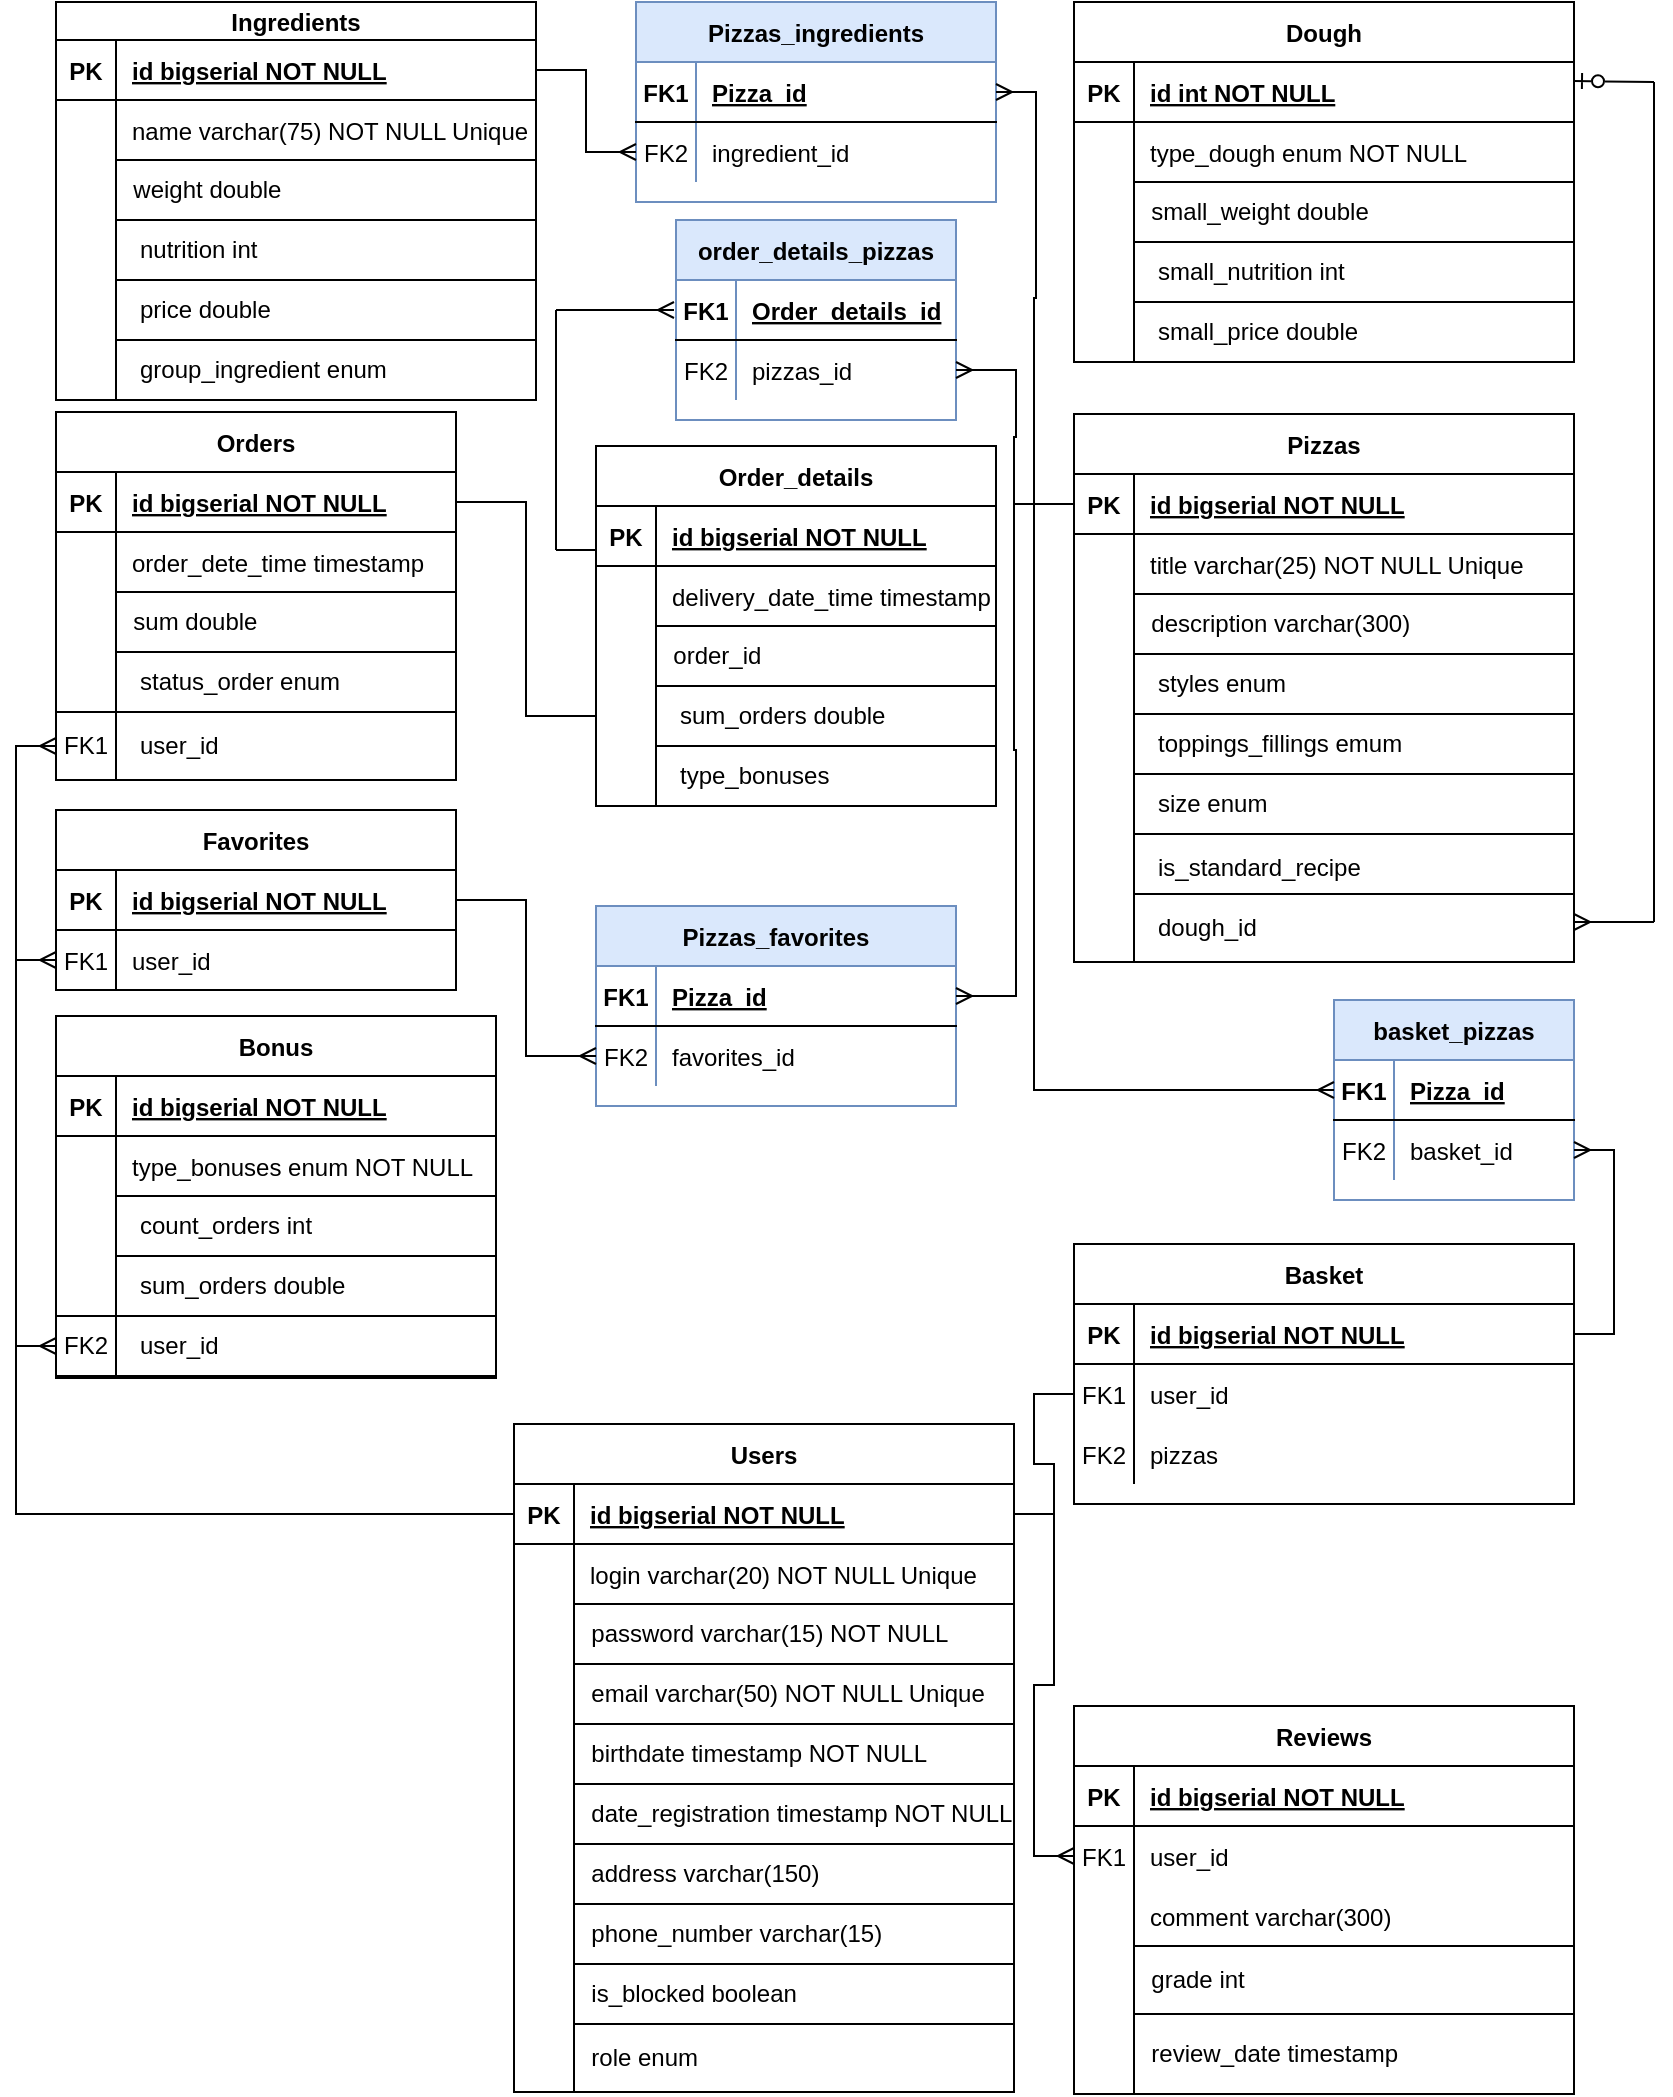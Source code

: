 <mxfile version="24.0.2" type="device">
  <diagram id="R2lEEEUBdFMjLlhIrx00" name="Page-1">
    <mxGraphModel dx="1436" dy="715" grid="0" gridSize="10" guides="1" tooltips="1" connect="1" arrows="1" fold="1" page="1" pageScale="1" pageWidth="850" pageHeight="1100" math="0" shadow="0" extFonts="Permanent Marker^https://fonts.googleapis.com/css?family=Permanent+Marker">
      <root>
        <mxCell id="0" />
        <mxCell id="1" parent="0" />
        <mxCell id="C-vyLk0tnHw3VtMMgP7b-2" value="Basket" style="shape=table;startSize=30;container=1;collapsible=1;childLayout=tableLayout;fixedRows=1;rowLines=0;fontStyle=1;align=center;resizeLast=1;" parent="1" vertex="1">
          <mxGeometry x="549" y="632" width="250" height="130" as="geometry" />
        </mxCell>
        <mxCell id="C-vyLk0tnHw3VtMMgP7b-3" value="" style="shape=partialRectangle;collapsible=0;dropTarget=0;pointerEvents=0;fillColor=none;points=[[0,0.5],[1,0.5]];portConstraint=eastwest;top=0;left=0;right=0;bottom=1;" parent="C-vyLk0tnHw3VtMMgP7b-2" vertex="1">
          <mxGeometry y="30" width="250" height="30" as="geometry" />
        </mxCell>
        <mxCell id="C-vyLk0tnHw3VtMMgP7b-4" value="PK" style="shape=partialRectangle;overflow=hidden;connectable=0;fillColor=none;top=0;left=0;bottom=0;right=0;fontStyle=1;" parent="C-vyLk0tnHw3VtMMgP7b-3" vertex="1">
          <mxGeometry width="30" height="30" as="geometry">
            <mxRectangle width="30" height="30" as="alternateBounds" />
          </mxGeometry>
        </mxCell>
        <mxCell id="C-vyLk0tnHw3VtMMgP7b-5" value="id bigserial NOT NULL " style="shape=partialRectangle;overflow=hidden;connectable=0;fillColor=none;top=0;left=0;bottom=0;right=0;align=left;spacingLeft=6;fontStyle=5;" parent="C-vyLk0tnHw3VtMMgP7b-3" vertex="1">
          <mxGeometry x="30" width="220" height="30" as="geometry">
            <mxRectangle width="220" height="30" as="alternateBounds" />
          </mxGeometry>
        </mxCell>
        <mxCell id="C-vyLk0tnHw3VtMMgP7b-6" value="" style="shape=partialRectangle;collapsible=0;dropTarget=0;pointerEvents=0;fillColor=none;points=[[0,0.5],[1,0.5]];portConstraint=eastwest;top=0;left=0;right=0;bottom=0;" parent="C-vyLk0tnHw3VtMMgP7b-2" vertex="1">
          <mxGeometry y="60" width="250" height="30" as="geometry" />
        </mxCell>
        <mxCell id="C-vyLk0tnHw3VtMMgP7b-7" value="FK1" style="shape=partialRectangle;overflow=hidden;connectable=0;fillColor=none;top=0;left=0;bottom=0;right=0;" parent="C-vyLk0tnHw3VtMMgP7b-6" vertex="1">
          <mxGeometry width="30" height="30" as="geometry">
            <mxRectangle width="30" height="30" as="alternateBounds" />
          </mxGeometry>
        </mxCell>
        <mxCell id="C-vyLk0tnHw3VtMMgP7b-8" value="user_id " style="shape=partialRectangle;overflow=hidden;connectable=0;fillColor=none;top=0;left=0;bottom=0;right=0;align=left;spacingLeft=6;" parent="C-vyLk0tnHw3VtMMgP7b-6" vertex="1">
          <mxGeometry x="30" width="220" height="30" as="geometry">
            <mxRectangle width="220" height="30" as="alternateBounds" />
          </mxGeometry>
        </mxCell>
        <mxCell id="C-vyLk0tnHw3VtMMgP7b-9" value="" style="shape=partialRectangle;collapsible=0;dropTarget=0;pointerEvents=0;fillColor=none;points=[[0,0.5],[1,0.5]];portConstraint=eastwest;top=0;left=0;right=0;bottom=0;" parent="C-vyLk0tnHw3VtMMgP7b-2" vertex="1">
          <mxGeometry y="90" width="250" height="30" as="geometry" />
        </mxCell>
        <mxCell id="C-vyLk0tnHw3VtMMgP7b-10" value="FK2" style="shape=partialRectangle;overflow=hidden;connectable=0;fillColor=none;top=0;left=0;bottom=0;right=0;" parent="C-vyLk0tnHw3VtMMgP7b-9" vertex="1">
          <mxGeometry width="30" height="30" as="geometry">
            <mxRectangle width="30" height="30" as="alternateBounds" />
          </mxGeometry>
        </mxCell>
        <mxCell id="C-vyLk0tnHw3VtMMgP7b-11" value="pizzas " style="shape=partialRectangle;overflow=hidden;connectable=0;fillColor=none;top=0;left=0;bottom=0;right=0;align=left;spacingLeft=6;" parent="C-vyLk0tnHw3VtMMgP7b-9" vertex="1">
          <mxGeometry x="30" width="220" height="30" as="geometry">
            <mxRectangle width="220" height="30" as="alternateBounds" />
          </mxGeometry>
        </mxCell>
        <mxCell id="C-vyLk0tnHw3VtMMgP7b-13" value="Reviews" style="shape=table;startSize=30;container=1;collapsible=1;childLayout=tableLayout;fixedRows=1;rowLines=0;fontStyle=1;align=center;resizeLast=1;" parent="1" vertex="1">
          <mxGeometry x="549" y="863" width="250" height="194" as="geometry" />
        </mxCell>
        <mxCell id="C-vyLk0tnHw3VtMMgP7b-14" value="" style="shape=partialRectangle;collapsible=0;dropTarget=0;pointerEvents=0;fillColor=none;points=[[0,0.5],[1,0.5]];portConstraint=eastwest;top=0;left=0;right=0;bottom=1;" parent="C-vyLk0tnHw3VtMMgP7b-13" vertex="1">
          <mxGeometry y="30" width="250" height="30" as="geometry" />
        </mxCell>
        <mxCell id="C-vyLk0tnHw3VtMMgP7b-15" value="PK" style="shape=partialRectangle;overflow=hidden;connectable=0;fillColor=none;top=0;left=0;bottom=0;right=0;fontStyle=1;" parent="C-vyLk0tnHw3VtMMgP7b-14" vertex="1">
          <mxGeometry width="30" height="30" as="geometry">
            <mxRectangle width="30" height="30" as="alternateBounds" />
          </mxGeometry>
        </mxCell>
        <mxCell id="C-vyLk0tnHw3VtMMgP7b-16" value="id bigserial NOT NULL " style="shape=partialRectangle;overflow=hidden;connectable=0;fillColor=none;top=0;left=0;bottom=0;right=0;align=left;spacingLeft=6;fontStyle=5;" parent="C-vyLk0tnHw3VtMMgP7b-14" vertex="1">
          <mxGeometry x="30" width="220" height="30" as="geometry">
            <mxRectangle width="220" height="30" as="alternateBounds" />
          </mxGeometry>
        </mxCell>
        <mxCell id="C-vyLk0tnHw3VtMMgP7b-17" value="" style="shape=partialRectangle;collapsible=0;dropTarget=0;pointerEvents=0;fillColor=none;points=[[0,0.5],[1,0.5]];portConstraint=eastwest;top=0;left=0;right=0;bottom=0;" parent="C-vyLk0tnHw3VtMMgP7b-13" vertex="1">
          <mxGeometry y="60" width="250" height="30" as="geometry" />
        </mxCell>
        <mxCell id="C-vyLk0tnHw3VtMMgP7b-18" value="FK1" style="shape=partialRectangle;overflow=hidden;connectable=0;fillColor=none;top=0;left=0;bottom=0;right=0;" parent="C-vyLk0tnHw3VtMMgP7b-17" vertex="1">
          <mxGeometry width="30" height="30" as="geometry">
            <mxRectangle width="30" height="30" as="alternateBounds" />
          </mxGeometry>
        </mxCell>
        <mxCell id="C-vyLk0tnHw3VtMMgP7b-19" value="user_id " style="shape=partialRectangle;overflow=hidden;connectable=0;fillColor=none;top=0;left=0;bottom=0;right=0;align=left;spacingLeft=6;" parent="C-vyLk0tnHw3VtMMgP7b-17" vertex="1">
          <mxGeometry x="30" width="220" height="30" as="geometry">
            <mxRectangle width="220" height="30" as="alternateBounds" />
          </mxGeometry>
        </mxCell>
        <mxCell id="C-vyLk0tnHw3VtMMgP7b-20" value="" style="shape=partialRectangle;collapsible=0;dropTarget=0;pointerEvents=0;fillColor=none;points=[[0,0.5],[1,0.5]];portConstraint=eastwest;top=0;left=0;right=0;bottom=0;" parent="C-vyLk0tnHw3VtMMgP7b-13" vertex="1">
          <mxGeometry y="90" width="250" height="30" as="geometry" />
        </mxCell>
        <mxCell id="C-vyLk0tnHw3VtMMgP7b-21" value="" style="shape=partialRectangle;overflow=hidden;connectable=0;fillColor=none;top=0;left=0;bottom=0;right=0;" parent="C-vyLk0tnHw3VtMMgP7b-20" vertex="1">
          <mxGeometry width="30" height="30" as="geometry">
            <mxRectangle width="30" height="30" as="alternateBounds" />
          </mxGeometry>
        </mxCell>
        <mxCell id="C-vyLk0tnHw3VtMMgP7b-22" value="comment varchar(300)" style="shape=partialRectangle;overflow=hidden;connectable=0;fillColor=none;top=0;left=0;bottom=0;right=0;align=left;spacingLeft=6;" parent="C-vyLk0tnHw3VtMMgP7b-20" vertex="1">
          <mxGeometry x="30" width="220" height="30" as="geometry">
            <mxRectangle width="220" height="30" as="alternateBounds" />
          </mxGeometry>
        </mxCell>
        <mxCell id="C-vyLk0tnHw3VtMMgP7b-23" value="Users" style="shape=table;startSize=30;container=1;collapsible=1;childLayout=tableLayout;fixedRows=1;rowLines=0;fontStyle=1;align=center;resizeLast=1;" parent="1" vertex="1">
          <mxGeometry x="269" y="722" width="250" height="334" as="geometry" />
        </mxCell>
        <mxCell id="C-vyLk0tnHw3VtMMgP7b-24" value="" style="shape=partialRectangle;collapsible=0;dropTarget=0;pointerEvents=0;fillColor=none;points=[[0,0.5],[1,0.5]];portConstraint=eastwest;top=0;left=0;right=0;bottom=1;movable=1;resizable=1;rotatable=1;deletable=1;editable=1;locked=0;connectable=1;" parent="C-vyLk0tnHw3VtMMgP7b-23" vertex="1">
          <mxGeometry y="30" width="250" height="30" as="geometry" />
        </mxCell>
        <mxCell id="C-vyLk0tnHw3VtMMgP7b-25" value="PK" style="shape=partialRectangle;overflow=hidden;connectable=1;fillColor=none;top=0;left=0;bottom=0;right=0;fontStyle=1;movable=1;resizable=1;rotatable=1;deletable=1;editable=1;locked=0;" parent="C-vyLk0tnHw3VtMMgP7b-24" vertex="1">
          <mxGeometry width="30" height="30" as="geometry">
            <mxRectangle width="30" height="30" as="alternateBounds" />
          </mxGeometry>
        </mxCell>
        <mxCell id="C-vyLk0tnHw3VtMMgP7b-26" value="id bigserial NOT NULL " style="shape=partialRectangle;overflow=hidden;connectable=1;fillColor=none;top=0;left=0;bottom=0;right=0;align=left;spacingLeft=6;fontStyle=5;movable=1;resizable=1;rotatable=1;deletable=1;editable=1;locked=0;" parent="C-vyLk0tnHw3VtMMgP7b-24" vertex="1">
          <mxGeometry x="30" width="220" height="30" as="geometry">
            <mxRectangle width="220" height="30" as="alternateBounds" />
          </mxGeometry>
        </mxCell>
        <mxCell id="C-vyLk0tnHw3VtMMgP7b-27" value="" style="shape=partialRectangle;collapsible=0;dropTarget=0;pointerEvents=0;fillColor=none;points=[[0,0.5],[1,0.5]];portConstraint=eastwest;top=0;left=0;right=0;bottom=0;movable=1;resizable=1;rotatable=1;deletable=1;editable=1;locked=0;connectable=1;" parent="C-vyLk0tnHw3VtMMgP7b-23" vertex="1">
          <mxGeometry y="60" width="250" height="30" as="geometry" />
        </mxCell>
        <mxCell id="C-vyLk0tnHw3VtMMgP7b-28" value="" style="shape=partialRectangle;overflow=hidden;connectable=1;fillColor=none;top=0;left=0;bottom=0;right=0;movable=1;resizable=1;rotatable=1;deletable=1;editable=1;locked=0;" parent="C-vyLk0tnHw3VtMMgP7b-27" vertex="1">
          <mxGeometry width="30" height="30" as="geometry">
            <mxRectangle width="30" height="30" as="alternateBounds" />
          </mxGeometry>
        </mxCell>
        <mxCell id="C-vyLk0tnHw3VtMMgP7b-29" value="login varchar(20) NOT NULL Unique" style="shape=partialRectangle;overflow=hidden;connectable=1;fillColor=none;top=0;left=0;bottom=0;right=0;align=left;spacingLeft=6;movable=1;resizable=1;rotatable=1;deletable=1;editable=1;locked=0;" parent="C-vyLk0tnHw3VtMMgP7b-27" vertex="1">
          <mxGeometry x="30" width="220" height="30" as="geometry">
            <mxRectangle width="220" height="30" as="alternateBounds" />
          </mxGeometry>
        </mxCell>
        <mxCell id="BYNxNw7m4kDHnqIlu0rd-7" value="&amp;nbsp; password varchar(15) NOT NULL" style="rounded=0;whiteSpace=wrap;html=1;align=left;" vertex="1" parent="1">
          <mxGeometry x="299" y="812" width="220" height="30" as="geometry" />
        </mxCell>
        <mxCell id="BYNxNw7m4kDHnqIlu0rd-8" value="&amp;nbsp; email varchar(50) NOT NULL Unique" style="rounded=0;whiteSpace=wrap;html=1;align=left;" vertex="1" parent="1">
          <mxGeometry x="299" y="842" width="220" height="30" as="geometry" />
        </mxCell>
        <mxCell id="BYNxNw7m4kDHnqIlu0rd-9" value="&amp;nbsp; birthdate timestamp NOT NULL" style="rounded=0;whiteSpace=wrap;html=1;align=left;" vertex="1" parent="1">
          <mxGeometry x="299" y="872" width="220" height="30" as="geometry" />
        </mxCell>
        <mxCell id="BYNxNw7m4kDHnqIlu0rd-10" value="&amp;nbsp; date_registration timestamp NOT NULL" style="rounded=0;whiteSpace=wrap;html=1;align=left;" vertex="1" parent="1">
          <mxGeometry x="299" y="902" width="220" height="30" as="geometry" />
        </mxCell>
        <mxCell id="BYNxNw7m4kDHnqIlu0rd-11" value="&amp;nbsp; address varchar(150)" style="rounded=0;whiteSpace=wrap;html=1;align=left;" vertex="1" parent="1">
          <mxGeometry x="299" y="932" width="220" height="30" as="geometry" />
        </mxCell>
        <mxCell id="BYNxNw7m4kDHnqIlu0rd-12" value="&amp;nbsp; phone_number varchar(15)" style="rounded=0;whiteSpace=wrap;html=1;align=left;" vertex="1" parent="1">
          <mxGeometry x="299" y="962" width="220" height="30" as="geometry" />
        </mxCell>
        <mxCell id="BYNxNw7m4kDHnqIlu0rd-13" value="&amp;nbsp; is_blocked boolean" style="rounded=0;whiteSpace=wrap;html=1;align=left;" vertex="1" parent="1">
          <mxGeometry x="299" y="992" width="220" height="30" as="geometry" />
        </mxCell>
        <mxCell id="BYNxNw7m4kDHnqIlu0rd-14" value="&amp;nbsp; role enum" style="rounded=0;whiteSpace=wrap;html=1;align=left;" vertex="1" parent="1">
          <mxGeometry x="299" y="1022" width="220" height="34" as="geometry" />
        </mxCell>
        <mxCell id="BYNxNw7m4kDHnqIlu0rd-21" value="Favorites" style="shape=table;startSize=30;container=1;collapsible=1;childLayout=tableLayout;fixedRows=1;rowLines=0;fontStyle=1;align=center;resizeLast=1;" vertex="1" parent="1">
          <mxGeometry x="40" y="415" width="200" height="90" as="geometry" />
        </mxCell>
        <mxCell id="BYNxNw7m4kDHnqIlu0rd-22" value="" style="shape=partialRectangle;collapsible=0;dropTarget=0;pointerEvents=0;fillColor=none;points=[[0,0.5],[1,0.5]];portConstraint=eastwest;top=0;left=0;right=0;bottom=1;" vertex="1" parent="BYNxNw7m4kDHnqIlu0rd-21">
          <mxGeometry y="30" width="200" height="30" as="geometry" />
        </mxCell>
        <mxCell id="BYNxNw7m4kDHnqIlu0rd-23" value="PK" style="shape=partialRectangle;overflow=hidden;connectable=0;fillColor=none;top=0;left=0;bottom=0;right=0;fontStyle=1;" vertex="1" parent="BYNxNw7m4kDHnqIlu0rd-22">
          <mxGeometry width="30" height="30" as="geometry">
            <mxRectangle width="30" height="30" as="alternateBounds" />
          </mxGeometry>
        </mxCell>
        <mxCell id="BYNxNw7m4kDHnqIlu0rd-24" value="id bigserial NOT NULL " style="shape=partialRectangle;overflow=hidden;connectable=0;fillColor=none;top=0;left=0;bottom=0;right=0;align=left;spacingLeft=6;fontStyle=5;" vertex="1" parent="BYNxNw7m4kDHnqIlu0rd-22">
          <mxGeometry x="30" width="170" height="30" as="geometry">
            <mxRectangle width="170" height="30" as="alternateBounds" />
          </mxGeometry>
        </mxCell>
        <mxCell id="BYNxNw7m4kDHnqIlu0rd-25" value="" style="shape=partialRectangle;collapsible=0;dropTarget=0;pointerEvents=0;fillColor=none;points=[[0,0.5],[1,0.5]];portConstraint=eastwest;top=0;left=0;right=0;bottom=0;" vertex="1" parent="BYNxNw7m4kDHnqIlu0rd-21">
          <mxGeometry y="60" width="200" height="30" as="geometry" />
        </mxCell>
        <mxCell id="BYNxNw7m4kDHnqIlu0rd-26" value="FK1" style="shape=partialRectangle;overflow=hidden;connectable=0;fillColor=none;top=0;left=0;bottom=0;right=0;" vertex="1" parent="BYNxNw7m4kDHnqIlu0rd-25">
          <mxGeometry width="30" height="30" as="geometry">
            <mxRectangle width="30" height="30" as="alternateBounds" />
          </mxGeometry>
        </mxCell>
        <mxCell id="BYNxNw7m4kDHnqIlu0rd-27" value="user_id " style="shape=partialRectangle;overflow=hidden;connectable=0;fillColor=none;top=0;left=0;bottom=0;right=0;align=left;spacingLeft=6;" vertex="1" parent="BYNxNw7m4kDHnqIlu0rd-25">
          <mxGeometry x="30" width="170" height="30" as="geometry">
            <mxRectangle width="170" height="30" as="alternateBounds" />
          </mxGeometry>
        </mxCell>
        <mxCell id="BYNxNw7m4kDHnqIlu0rd-31" style="edgeStyle=orthogonalEdgeStyle;rounded=0;orthogonalLoop=1;jettySize=auto;html=1;exitX=0;exitY=0.5;exitDx=0;exitDy=0;entryX=0;entryY=0.5;entryDx=0;entryDy=0;endArrow=none;endFill=0;startArrow=ERmany;startFill=0;" edge="1" parent="1" source="BYNxNw7m4kDHnqIlu0rd-25" target="C-vyLk0tnHw3VtMMgP7b-25">
          <mxGeometry relative="1" as="geometry" />
        </mxCell>
        <mxCell id="BYNxNw7m4kDHnqIlu0rd-32" value="Pizzas" style="shape=table;startSize=30;container=1;collapsible=1;childLayout=tableLayout;fixedRows=1;rowLines=0;fontStyle=1;align=center;resizeLast=1;" vertex="1" parent="1">
          <mxGeometry x="549" y="217" width="250" height="274" as="geometry" />
        </mxCell>
        <mxCell id="BYNxNw7m4kDHnqIlu0rd-33" value="" style="shape=partialRectangle;collapsible=0;dropTarget=0;pointerEvents=0;fillColor=none;points=[[0,0.5],[1,0.5]];portConstraint=eastwest;top=0;left=0;right=0;bottom=1;movable=1;resizable=1;rotatable=1;deletable=1;editable=1;locked=0;connectable=1;" vertex="1" parent="BYNxNw7m4kDHnqIlu0rd-32">
          <mxGeometry y="30" width="250" height="30" as="geometry" />
        </mxCell>
        <mxCell id="BYNxNw7m4kDHnqIlu0rd-34" value="PK" style="shape=partialRectangle;overflow=hidden;connectable=1;fillColor=none;top=0;left=0;bottom=0;right=0;fontStyle=1;movable=1;resizable=1;rotatable=1;deletable=1;editable=1;locked=0;" vertex="1" parent="BYNxNw7m4kDHnqIlu0rd-33">
          <mxGeometry width="30" height="30" as="geometry">
            <mxRectangle width="30" height="30" as="alternateBounds" />
          </mxGeometry>
        </mxCell>
        <mxCell id="BYNxNw7m4kDHnqIlu0rd-35" value="id bigserial NOT NULL " style="shape=partialRectangle;overflow=hidden;connectable=1;fillColor=none;top=0;left=0;bottom=0;right=0;align=left;spacingLeft=6;fontStyle=5;movable=1;resizable=1;rotatable=1;deletable=1;editable=1;locked=0;" vertex="1" parent="BYNxNw7m4kDHnqIlu0rd-33">
          <mxGeometry x="30" width="220" height="30" as="geometry">
            <mxRectangle width="220" height="30" as="alternateBounds" />
          </mxGeometry>
        </mxCell>
        <mxCell id="BYNxNw7m4kDHnqIlu0rd-36" value="" style="shape=partialRectangle;collapsible=0;dropTarget=0;pointerEvents=0;fillColor=none;points=[[0,0.5],[1,0.5]];portConstraint=eastwest;top=0;left=0;right=0;bottom=0;movable=1;resizable=1;rotatable=1;deletable=1;editable=1;locked=0;connectable=1;" vertex="1" parent="BYNxNw7m4kDHnqIlu0rd-32">
          <mxGeometry y="60" width="250" height="30" as="geometry" />
        </mxCell>
        <mxCell id="BYNxNw7m4kDHnqIlu0rd-37" value="" style="shape=partialRectangle;overflow=hidden;connectable=1;fillColor=none;top=0;left=0;bottom=0;right=0;movable=1;resizable=1;rotatable=1;deletable=1;editable=1;locked=0;" vertex="1" parent="BYNxNw7m4kDHnqIlu0rd-36">
          <mxGeometry width="30" height="30" as="geometry">
            <mxRectangle width="30" height="30" as="alternateBounds" />
          </mxGeometry>
        </mxCell>
        <mxCell id="BYNxNw7m4kDHnqIlu0rd-38" value="title varchar(25) NOT NULL Unique" style="shape=partialRectangle;overflow=hidden;connectable=1;fillColor=none;top=0;left=0;bottom=0;right=0;align=left;spacingLeft=6;movable=1;resizable=1;rotatable=1;deletable=1;editable=1;locked=0;" vertex="1" parent="BYNxNw7m4kDHnqIlu0rd-36">
          <mxGeometry x="30" width="220" height="30" as="geometry">
            <mxRectangle width="220" height="30" as="alternateBounds" />
          </mxGeometry>
        </mxCell>
        <mxCell id="BYNxNw7m4kDHnqIlu0rd-39" value="&amp;nbsp; description varchar(300)&amp;nbsp;" style="rounded=0;whiteSpace=wrap;html=1;align=left;" vertex="1" parent="1">
          <mxGeometry x="579" y="307" width="220" height="30" as="geometry" />
        </mxCell>
        <mxCell id="BYNxNw7m4kDHnqIlu0rd-40" value="&amp;nbsp; &amp;nbsp;styles enum" style="rounded=0;whiteSpace=wrap;html=1;align=left;" vertex="1" parent="1">
          <mxGeometry x="579" y="337" width="220" height="30" as="geometry" />
        </mxCell>
        <mxCell id="BYNxNw7m4kDHnqIlu0rd-41" value="&amp;nbsp; &amp;nbsp;toppings_fillings emum" style="rounded=0;whiteSpace=wrap;html=1;align=left;" vertex="1" parent="1">
          <mxGeometry x="579" y="367" width="220" height="30" as="geometry" />
        </mxCell>
        <mxCell id="BYNxNw7m4kDHnqIlu0rd-42" value="&amp;nbsp; &amp;nbsp;size enum" style="rounded=0;whiteSpace=wrap;html=1;align=left;" vertex="1" parent="1">
          <mxGeometry x="579" y="397" width="220" height="30" as="geometry" />
        </mxCell>
        <mxCell id="BYNxNw7m4kDHnqIlu0rd-43" value="&amp;nbsp; &amp;nbsp;is_standard_recipe" style="rounded=0;whiteSpace=wrap;html=1;align=left;" vertex="1" parent="1">
          <mxGeometry x="579" y="427" width="220" height="34" as="geometry" />
        </mxCell>
        <mxCell id="BYNxNw7m4kDHnqIlu0rd-44" value="&amp;nbsp; &amp;nbsp;dough_id" style="rounded=0;whiteSpace=wrap;html=1;align=left;" vertex="1" parent="1">
          <mxGeometry x="579" y="457" width="220" height="34" as="geometry" />
        </mxCell>
        <mxCell id="BYNxNw7m4kDHnqIlu0rd-47" value="Ingredients" style="shape=table;startSize=19;container=1;collapsible=1;childLayout=tableLayout;fixedRows=1;rowLines=0;fontStyle=1;align=center;resizeLast=1;labelBackgroundColor=default;" vertex="1" parent="1">
          <mxGeometry x="40" y="11" width="240" height="199" as="geometry" />
        </mxCell>
        <mxCell id="BYNxNw7m4kDHnqIlu0rd-48" value="" style="shape=partialRectangle;collapsible=0;dropTarget=0;pointerEvents=0;fillColor=none;points=[[0,0.5],[1,0.5]];portConstraint=eastwest;top=0;left=0;right=0;bottom=1;movable=1;resizable=1;rotatable=1;deletable=1;editable=1;locked=0;connectable=1;" vertex="1" parent="BYNxNw7m4kDHnqIlu0rd-47">
          <mxGeometry y="19" width="240" height="30" as="geometry" />
        </mxCell>
        <mxCell id="BYNxNw7m4kDHnqIlu0rd-49" value="PK" style="shape=partialRectangle;overflow=hidden;connectable=1;fillColor=none;top=0;left=0;bottom=0;right=0;fontStyle=1;movable=1;resizable=1;rotatable=1;deletable=1;editable=1;locked=0;" vertex="1" parent="BYNxNw7m4kDHnqIlu0rd-48">
          <mxGeometry width="30" height="30" as="geometry">
            <mxRectangle width="30" height="30" as="alternateBounds" />
          </mxGeometry>
        </mxCell>
        <mxCell id="BYNxNw7m4kDHnqIlu0rd-50" value="id bigserial NOT NULL " style="shape=partialRectangle;overflow=hidden;connectable=1;fillColor=none;top=0;left=0;bottom=0;right=0;align=left;spacingLeft=6;fontStyle=5;movable=1;resizable=1;rotatable=1;deletable=1;editable=1;locked=0;" vertex="1" parent="BYNxNw7m4kDHnqIlu0rd-48">
          <mxGeometry x="30" width="210" height="30" as="geometry">
            <mxRectangle width="210" height="30" as="alternateBounds" />
          </mxGeometry>
        </mxCell>
        <mxCell id="BYNxNw7m4kDHnqIlu0rd-51" value="" style="shape=partialRectangle;collapsible=0;dropTarget=0;pointerEvents=0;fillColor=none;points=[[0,0.5],[1,0.5]];portConstraint=eastwest;top=0;left=0;right=0;bottom=0;movable=1;resizable=1;rotatable=1;deletable=1;editable=1;locked=0;connectable=1;" vertex="1" parent="BYNxNw7m4kDHnqIlu0rd-47">
          <mxGeometry y="49" width="240" height="30" as="geometry" />
        </mxCell>
        <mxCell id="BYNxNw7m4kDHnqIlu0rd-52" value="" style="shape=partialRectangle;overflow=hidden;connectable=1;fillColor=none;top=0;left=0;bottom=0;right=0;movable=1;resizable=1;rotatable=1;deletable=1;editable=1;locked=0;" vertex="1" parent="BYNxNw7m4kDHnqIlu0rd-51">
          <mxGeometry width="30" height="30" as="geometry">
            <mxRectangle width="30" height="30" as="alternateBounds" />
          </mxGeometry>
        </mxCell>
        <mxCell id="BYNxNw7m4kDHnqIlu0rd-53" value="name varchar(75) NOT NULL Unique" style="shape=partialRectangle;overflow=hidden;connectable=1;fillColor=none;top=0;left=0;bottom=0;right=0;align=left;spacingLeft=6;movable=1;resizable=1;rotatable=1;deletable=1;editable=1;locked=0;" vertex="1" parent="BYNxNw7m4kDHnqIlu0rd-51">
          <mxGeometry x="30" width="210" height="30" as="geometry">
            <mxRectangle width="210" height="30" as="alternateBounds" />
          </mxGeometry>
        </mxCell>
        <mxCell id="BYNxNw7m4kDHnqIlu0rd-54" value="&amp;nbsp; weight double" style="rounded=0;whiteSpace=wrap;html=1;align=left;" vertex="1" parent="1">
          <mxGeometry x="70" y="90" width="210" height="30" as="geometry" />
        </mxCell>
        <mxCell id="BYNxNw7m4kDHnqIlu0rd-55" value="&amp;nbsp; &amp;nbsp;nutrition int" style="rounded=0;whiteSpace=wrap;html=1;align=left;" vertex="1" parent="1">
          <mxGeometry x="70" y="120" width="210" height="30" as="geometry" />
        </mxCell>
        <mxCell id="BYNxNw7m4kDHnqIlu0rd-56" value="&amp;nbsp; &amp;nbsp;price double" style="rounded=0;whiteSpace=wrap;html=1;align=left;" vertex="1" parent="1">
          <mxGeometry x="70" y="150" width="210" height="30" as="geometry" />
        </mxCell>
        <mxCell id="BYNxNw7m4kDHnqIlu0rd-57" value="&amp;nbsp; &amp;nbsp;group_ingredient enum" style="rounded=0;whiteSpace=wrap;html=1;align=left;" vertex="1" parent="1">
          <mxGeometry x="70" y="180" width="210" height="30" as="geometry" />
        </mxCell>
        <mxCell id="BYNxNw7m4kDHnqIlu0rd-61" value="Dough" style="shape=table;startSize=30;container=1;collapsible=1;childLayout=tableLayout;fixedRows=1;rowLines=0;fontStyle=1;align=center;resizeLast=1;" vertex="1" parent="1">
          <mxGeometry x="549" y="11" width="250" height="180" as="geometry" />
        </mxCell>
        <mxCell id="BYNxNw7m4kDHnqIlu0rd-62" value="" style="shape=partialRectangle;collapsible=0;dropTarget=0;pointerEvents=0;fillColor=none;points=[[0,0.5],[1,0.5]];portConstraint=eastwest;top=0;left=0;right=0;bottom=1;movable=1;resizable=1;rotatable=1;deletable=1;editable=1;locked=0;connectable=1;" vertex="1" parent="BYNxNw7m4kDHnqIlu0rd-61">
          <mxGeometry y="30" width="250" height="30" as="geometry" />
        </mxCell>
        <mxCell id="BYNxNw7m4kDHnqIlu0rd-63" value="PK" style="shape=partialRectangle;overflow=hidden;connectable=1;fillColor=none;top=0;left=0;bottom=0;right=0;fontStyle=1;movable=1;resizable=1;rotatable=1;deletable=1;editable=1;locked=0;" vertex="1" parent="BYNxNw7m4kDHnqIlu0rd-62">
          <mxGeometry width="30" height="30" as="geometry">
            <mxRectangle width="30" height="30" as="alternateBounds" />
          </mxGeometry>
        </mxCell>
        <mxCell id="BYNxNw7m4kDHnqIlu0rd-64" value="id int NOT NULL " style="shape=partialRectangle;overflow=hidden;connectable=1;fillColor=none;top=0;left=0;bottom=0;right=0;align=left;spacingLeft=6;fontStyle=5;movable=1;resizable=1;rotatable=1;deletable=1;editable=1;locked=0;" vertex="1" parent="BYNxNw7m4kDHnqIlu0rd-62">
          <mxGeometry x="30" width="220" height="30" as="geometry">
            <mxRectangle width="220" height="30" as="alternateBounds" />
          </mxGeometry>
        </mxCell>
        <mxCell id="BYNxNw7m4kDHnqIlu0rd-65" value="" style="shape=partialRectangle;collapsible=0;dropTarget=0;pointerEvents=0;fillColor=none;points=[[0,0.5],[1,0.5]];portConstraint=eastwest;top=0;left=0;right=0;bottom=0;movable=1;resizable=1;rotatable=1;deletable=1;editable=1;locked=0;connectable=1;" vertex="1" parent="BYNxNw7m4kDHnqIlu0rd-61">
          <mxGeometry y="60" width="250" height="30" as="geometry" />
        </mxCell>
        <mxCell id="BYNxNw7m4kDHnqIlu0rd-66" value="" style="shape=partialRectangle;overflow=hidden;connectable=1;fillColor=none;top=0;left=0;bottom=0;right=0;movable=1;resizable=1;rotatable=1;deletable=1;editable=1;locked=0;" vertex="1" parent="BYNxNw7m4kDHnqIlu0rd-65">
          <mxGeometry width="30" height="30" as="geometry">
            <mxRectangle width="30" height="30" as="alternateBounds" />
          </mxGeometry>
        </mxCell>
        <mxCell id="BYNxNw7m4kDHnqIlu0rd-67" value="type_dough enum NOT NULL " style="shape=partialRectangle;overflow=hidden;connectable=1;fillColor=none;top=0;left=0;bottom=0;right=0;align=left;spacingLeft=6;movable=1;resizable=1;rotatable=1;deletable=1;editable=1;locked=0;" vertex="1" parent="BYNxNw7m4kDHnqIlu0rd-65">
          <mxGeometry x="30" width="220" height="30" as="geometry">
            <mxRectangle width="220" height="30" as="alternateBounds" />
          </mxGeometry>
        </mxCell>
        <mxCell id="BYNxNw7m4kDHnqIlu0rd-68" value="&amp;nbsp; small_weight double&amp;nbsp;" style="rounded=0;whiteSpace=wrap;html=1;align=left;" vertex="1" parent="1">
          <mxGeometry x="579" y="101" width="220" height="30" as="geometry" />
        </mxCell>
        <mxCell id="BYNxNw7m4kDHnqIlu0rd-69" value="&amp;nbsp; &amp;nbsp;small_nutrition int" style="rounded=0;whiteSpace=wrap;html=1;align=left;" vertex="1" parent="1">
          <mxGeometry x="579" y="131" width="220" height="30" as="geometry" />
        </mxCell>
        <mxCell id="BYNxNw7m4kDHnqIlu0rd-70" value="&amp;nbsp; &amp;nbsp;small_price double" style="rounded=0;whiteSpace=wrap;html=1;align=left;" vertex="1" parent="1">
          <mxGeometry x="579" y="161" width="220" height="30" as="geometry" />
        </mxCell>
        <mxCell id="BYNxNw7m4kDHnqIlu0rd-78" value="" style="endArrow=ERzeroToOne;html=1;rounded=0;entryX=1;entryY=0.25;entryDx=0;entryDy=0;endFill=0;" edge="1" parent="1">
          <mxGeometry width="50" height="50" relative="1" as="geometry">
            <mxPoint x="839" y="51" as="sourcePoint" />
            <mxPoint x="799" y="50.5" as="targetPoint" />
          </mxGeometry>
        </mxCell>
        <mxCell id="BYNxNw7m4kDHnqIlu0rd-79" value="" style="endArrow=none;html=1;rounded=0;" edge="1" parent="1">
          <mxGeometry width="50" height="50" relative="1" as="geometry">
            <mxPoint x="839" y="471" as="sourcePoint" />
            <mxPoint x="839" y="51" as="targetPoint" />
          </mxGeometry>
        </mxCell>
        <mxCell id="BYNxNw7m4kDHnqIlu0rd-80" value="" style="endArrow=none;html=1;rounded=0;startArrow=ERmany;startFill=0;" edge="1" parent="1">
          <mxGeometry width="50" height="50" relative="1" as="geometry">
            <mxPoint x="799" y="471" as="sourcePoint" />
            <mxPoint x="839" y="471" as="targetPoint" />
          </mxGeometry>
        </mxCell>
        <mxCell id="BYNxNw7m4kDHnqIlu0rd-81" value="Pizzas_ingredients" style="shape=table;startSize=30;container=1;collapsible=1;childLayout=tableLayout;fixedRows=1;rowLines=0;fontStyle=1;align=center;resizeLast=1;fillColor=#dae8fc;strokeColor=#6c8ebf;" vertex="1" parent="1">
          <mxGeometry x="330" y="11" width="180" height="100" as="geometry" />
        </mxCell>
        <mxCell id="BYNxNw7m4kDHnqIlu0rd-82" value="" style="shape=partialRectangle;collapsible=0;dropTarget=0;pointerEvents=0;fillColor=none;points=[[0,0.5],[1,0.5]];portConstraint=eastwest;top=0;left=0;right=0;bottom=1;" vertex="1" parent="BYNxNw7m4kDHnqIlu0rd-81">
          <mxGeometry y="30" width="180" height="30" as="geometry" />
        </mxCell>
        <mxCell id="BYNxNw7m4kDHnqIlu0rd-83" value="FK1" style="shape=partialRectangle;overflow=hidden;connectable=0;fillColor=none;top=0;left=0;bottom=0;right=0;fontStyle=1;" vertex="1" parent="BYNxNw7m4kDHnqIlu0rd-82">
          <mxGeometry width="30" height="30" as="geometry">
            <mxRectangle width="30" height="30" as="alternateBounds" />
          </mxGeometry>
        </mxCell>
        <mxCell id="BYNxNw7m4kDHnqIlu0rd-84" value="Pizza_id" style="shape=partialRectangle;overflow=hidden;connectable=0;fillColor=none;top=0;left=0;bottom=0;right=0;align=left;spacingLeft=6;fontStyle=5;" vertex="1" parent="BYNxNw7m4kDHnqIlu0rd-82">
          <mxGeometry x="30" width="150" height="30" as="geometry">
            <mxRectangle width="150" height="30" as="alternateBounds" />
          </mxGeometry>
        </mxCell>
        <mxCell id="BYNxNw7m4kDHnqIlu0rd-85" value="" style="shape=partialRectangle;collapsible=0;dropTarget=0;pointerEvents=0;fillColor=none;points=[[0,0.5],[1,0.5]];portConstraint=eastwest;top=0;left=0;right=0;bottom=0;" vertex="1" parent="BYNxNw7m4kDHnqIlu0rd-81">
          <mxGeometry y="60" width="180" height="30" as="geometry" />
        </mxCell>
        <mxCell id="BYNxNw7m4kDHnqIlu0rd-86" value="FK2" style="shape=partialRectangle;overflow=hidden;connectable=0;fillColor=none;top=0;left=0;bottom=0;right=0;" vertex="1" parent="BYNxNw7m4kDHnqIlu0rd-85">
          <mxGeometry width="30" height="30" as="geometry">
            <mxRectangle width="30" height="30" as="alternateBounds" />
          </mxGeometry>
        </mxCell>
        <mxCell id="BYNxNw7m4kDHnqIlu0rd-87" value="ingredient_id " style="shape=partialRectangle;overflow=hidden;connectable=0;fillColor=none;top=0;left=0;bottom=0;right=0;align=left;spacingLeft=6;" vertex="1" parent="BYNxNw7m4kDHnqIlu0rd-85">
          <mxGeometry x="30" width="150" height="30" as="geometry">
            <mxRectangle width="150" height="30" as="alternateBounds" />
          </mxGeometry>
        </mxCell>
        <mxCell id="BYNxNw7m4kDHnqIlu0rd-93" style="edgeStyle=orthogonalEdgeStyle;rounded=0;orthogonalLoop=1;jettySize=auto;html=1;exitX=0;exitY=0.5;exitDx=0;exitDy=0;entryX=1;entryY=0.5;entryDx=0;entryDy=0;endArrow=ERmany;endFill=0;" edge="1" parent="1" source="BYNxNw7m4kDHnqIlu0rd-34" target="BYNxNw7m4kDHnqIlu0rd-82">
          <mxGeometry relative="1" as="geometry" />
        </mxCell>
        <mxCell id="BYNxNw7m4kDHnqIlu0rd-95" value="Bonus" style="shape=table;startSize=30;container=1;collapsible=1;childLayout=tableLayout;fixedRows=1;rowLines=0;fontStyle=1;align=center;resizeLast=1;" vertex="1" parent="1">
          <mxGeometry x="40" y="518" width="220" height="181" as="geometry" />
        </mxCell>
        <mxCell id="BYNxNw7m4kDHnqIlu0rd-96" value="" style="shape=partialRectangle;collapsible=0;dropTarget=0;pointerEvents=0;fillColor=none;points=[[0,0.5],[1,0.5]];portConstraint=eastwest;top=0;left=0;right=0;bottom=1;movable=1;resizable=1;rotatable=1;deletable=1;editable=1;locked=0;connectable=1;" vertex="1" parent="BYNxNw7m4kDHnqIlu0rd-95">
          <mxGeometry y="30" width="220" height="30" as="geometry" />
        </mxCell>
        <mxCell id="BYNxNw7m4kDHnqIlu0rd-97" value="PK" style="shape=partialRectangle;overflow=hidden;connectable=1;fillColor=none;top=0;left=0;bottom=0;right=0;fontStyle=1;movable=1;resizable=1;rotatable=1;deletable=1;editable=1;locked=0;" vertex="1" parent="BYNxNw7m4kDHnqIlu0rd-96">
          <mxGeometry width="30" height="30" as="geometry">
            <mxRectangle width="30" height="30" as="alternateBounds" />
          </mxGeometry>
        </mxCell>
        <mxCell id="BYNxNw7m4kDHnqIlu0rd-98" value="id bigserial NOT NULL " style="shape=partialRectangle;overflow=hidden;connectable=1;fillColor=none;top=0;left=0;bottom=0;right=0;align=left;spacingLeft=6;fontStyle=5;movable=1;resizable=1;rotatable=1;deletable=1;editable=1;locked=0;" vertex="1" parent="BYNxNw7m4kDHnqIlu0rd-96">
          <mxGeometry x="30" width="190" height="30" as="geometry">
            <mxRectangle width="190" height="30" as="alternateBounds" />
          </mxGeometry>
        </mxCell>
        <mxCell id="BYNxNw7m4kDHnqIlu0rd-99" value="" style="shape=partialRectangle;collapsible=0;dropTarget=0;pointerEvents=0;fillColor=none;points=[[0,0.5],[1,0.5]];portConstraint=eastwest;top=0;left=0;right=0;bottom=0;movable=1;resizable=1;rotatable=1;deletable=1;editable=1;locked=0;connectable=1;" vertex="1" parent="BYNxNw7m4kDHnqIlu0rd-95">
          <mxGeometry y="60" width="220" height="30" as="geometry" />
        </mxCell>
        <mxCell id="BYNxNw7m4kDHnqIlu0rd-100" value="" style="shape=partialRectangle;overflow=hidden;connectable=1;fillColor=none;top=0;left=0;bottom=0;right=0;movable=1;resizable=1;rotatable=1;deletable=1;editable=1;locked=0;" vertex="1" parent="BYNxNw7m4kDHnqIlu0rd-99">
          <mxGeometry width="30" height="30" as="geometry">
            <mxRectangle width="30" height="30" as="alternateBounds" />
          </mxGeometry>
        </mxCell>
        <mxCell id="BYNxNw7m4kDHnqIlu0rd-101" value="type_bonuses enum NOT NULL " style="shape=partialRectangle;overflow=hidden;connectable=1;fillColor=none;top=0;left=0;bottom=0;right=0;align=left;spacingLeft=6;movable=1;resizable=1;rotatable=1;deletable=1;editable=1;locked=0;" vertex="1" parent="BYNxNw7m4kDHnqIlu0rd-99">
          <mxGeometry x="30" width="190" height="30" as="geometry">
            <mxRectangle width="190" height="30" as="alternateBounds" />
          </mxGeometry>
        </mxCell>
        <mxCell id="BYNxNw7m4kDHnqIlu0rd-102" value="&amp;nbsp; &amp;nbsp;count_orders int" style="rounded=0;whiteSpace=wrap;html=1;align=left;" vertex="1" parent="1">
          <mxGeometry x="70" y="608" width="190" height="30" as="geometry" />
        </mxCell>
        <mxCell id="BYNxNw7m4kDHnqIlu0rd-103" value="&amp;nbsp; &amp;nbsp;sum_orders double" style="rounded=0;whiteSpace=wrap;html=1;align=left;" vertex="1" parent="1">
          <mxGeometry x="70" y="638" width="190" height="30" as="geometry" />
        </mxCell>
        <mxCell id="BYNxNw7m4kDHnqIlu0rd-124" style="edgeStyle=orthogonalEdgeStyle;rounded=0;orthogonalLoop=1;jettySize=auto;html=1;exitX=0;exitY=0.75;exitDx=0;exitDy=0;entryX=1;entryY=0.5;entryDx=0;entryDy=0;endArrow=none;endFill=0;" edge="1" parent="1" source="BYNxNw7m4kDHnqIlu0rd-105" target="BYNxNw7m4kDHnqIlu0rd-118">
          <mxGeometry relative="1" as="geometry" />
        </mxCell>
        <mxCell id="BYNxNw7m4kDHnqIlu0rd-105" value="Order_details" style="shape=table;startSize=30;container=1;collapsible=1;childLayout=tableLayout;fixedRows=1;rowLines=0;fontStyle=1;align=center;resizeLast=1;" vertex="1" parent="1">
          <mxGeometry x="310" y="233" width="200" height="180" as="geometry" />
        </mxCell>
        <mxCell id="BYNxNw7m4kDHnqIlu0rd-106" value="" style="shape=partialRectangle;collapsible=0;dropTarget=0;pointerEvents=0;fillColor=none;points=[[0,0.5],[1,0.5]];portConstraint=eastwest;top=0;left=0;right=0;bottom=1;movable=1;resizable=1;rotatable=1;deletable=1;editable=1;locked=0;connectable=1;" vertex="1" parent="BYNxNw7m4kDHnqIlu0rd-105">
          <mxGeometry y="30" width="200" height="30" as="geometry" />
        </mxCell>
        <mxCell id="BYNxNw7m4kDHnqIlu0rd-107" value="PK" style="shape=partialRectangle;overflow=hidden;connectable=1;fillColor=none;top=0;left=0;bottom=0;right=0;fontStyle=1;movable=1;resizable=1;rotatable=1;deletable=1;editable=1;locked=0;" vertex="1" parent="BYNxNw7m4kDHnqIlu0rd-106">
          <mxGeometry width="30" height="30" as="geometry">
            <mxRectangle width="30" height="30" as="alternateBounds" />
          </mxGeometry>
        </mxCell>
        <mxCell id="BYNxNw7m4kDHnqIlu0rd-108" value="id bigserial NOT NULL " style="shape=partialRectangle;overflow=hidden;connectable=1;fillColor=none;top=0;left=0;bottom=0;right=0;align=left;spacingLeft=6;fontStyle=5;movable=1;resizable=1;rotatable=1;deletable=1;editable=1;locked=0;" vertex="1" parent="BYNxNw7m4kDHnqIlu0rd-106">
          <mxGeometry x="30" width="170" height="30" as="geometry">
            <mxRectangle width="170" height="30" as="alternateBounds" />
          </mxGeometry>
        </mxCell>
        <mxCell id="BYNxNw7m4kDHnqIlu0rd-109" value="" style="shape=partialRectangle;collapsible=0;dropTarget=0;pointerEvents=0;fillColor=none;points=[[0,0.5],[1,0.5]];portConstraint=eastwest;top=0;left=0;right=0;bottom=0;movable=1;resizable=1;rotatable=1;deletable=1;editable=1;locked=0;connectable=1;" vertex="1" parent="BYNxNw7m4kDHnqIlu0rd-105">
          <mxGeometry y="60" width="200" height="30" as="geometry" />
        </mxCell>
        <mxCell id="BYNxNw7m4kDHnqIlu0rd-110" value="" style="shape=partialRectangle;overflow=hidden;connectable=1;fillColor=none;top=0;left=0;bottom=0;right=0;movable=1;resizable=1;rotatable=1;deletable=1;editable=1;locked=0;" vertex="1" parent="BYNxNw7m4kDHnqIlu0rd-109">
          <mxGeometry width="30" height="30" as="geometry">
            <mxRectangle width="30" height="30" as="alternateBounds" />
          </mxGeometry>
        </mxCell>
        <mxCell id="BYNxNw7m4kDHnqIlu0rd-111" value="delivery_date_time timestamp" style="shape=partialRectangle;overflow=hidden;connectable=1;fillColor=none;top=0;left=0;bottom=0;right=0;align=left;spacingLeft=6;movable=1;resizable=1;rotatable=1;deletable=1;editable=1;locked=0;" vertex="1" parent="BYNxNw7m4kDHnqIlu0rd-109">
          <mxGeometry x="30" width="170" height="30" as="geometry">
            <mxRectangle width="170" height="30" as="alternateBounds" />
          </mxGeometry>
        </mxCell>
        <mxCell id="BYNxNw7m4kDHnqIlu0rd-112" value="&amp;nbsp; order_id" style="rounded=0;whiteSpace=wrap;html=1;align=left;" vertex="1" parent="1">
          <mxGeometry x="340" y="323" width="170" height="30" as="geometry" />
        </mxCell>
        <mxCell id="BYNxNw7m4kDHnqIlu0rd-113" value="&amp;nbsp; &amp;nbsp;sum_orders double" style="rounded=0;whiteSpace=wrap;html=1;align=left;" vertex="1" parent="1">
          <mxGeometry x="340" y="353" width="170" height="30" as="geometry" />
        </mxCell>
        <mxCell id="BYNxNw7m4kDHnqIlu0rd-114" style="edgeStyle=orthogonalEdgeStyle;rounded=0;orthogonalLoop=1;jettySize=auto;html=1;exitX=0;exitY=0.5;exitDx=0;exitDy=0;entryX=1;entryY=0.5;entryDx=0;entryDy=0;endArrow=none;endFill=0;startArrow=ERmany;startFill=0;" edge="1" parent="1" source="BYNxNw7m4kDHnqIlu0rd-85" target="BYNxNw7m4kDHnqIlu0rd-50">
          <mxGeometry relative="1" as="geometry" />
        </mxCell>
        <mxCell id="BYNxNw7m4kDHnqIlu0rd-115" value="Orders" style="shape=table;startSize=30;container=1;collapsible=1;childLayout=tableLayout;fixedRows=1;rowLines=0;fontStyle=1;align=center;resizeLast=1;" vertex="1" parent="1">
          <mxGeometry x="40" y="216" width="200" height="184" as="geometry" />
        </mxCell>
        <mxCell id="BYNxNw7m4kDHnqIlu0rd-116" value="" style="shape=partialRectangle;collapsible=0;dropTarget=0;pointerEvents=0;fillColor=none;points=[[0,0.5],[1,0.5]];portConstraint=eastwest;top=0;left=0;right=0;bottom=1;movable=1;resizable=1;rotatable=1;deletable=1;editable=1;locked=0;connectable=1;" vertex="1" parent="BYNxNw7m4kDHnqIlu0rd-115">
          <mxGeometry y="30" width="200" height="30" as="geometry" />
        </mxCell>
        <mxCell id="BYNxNw7m4kDHnqIlu0rd-117" value="PK" style="shape=partialRectangle;overflow=hidden;connectable=1;fillColor=none;top=0;left=0;bottom=0;right=0;fontStyle=1;movable=1;resizable=1;rotatable=1;deletable=1;editable=1;locked=0;" vertex="1" parent="BYNxNw7m4kDHnqIlu0rd-116">
          <mxGeometry width="30" height="30" as="geometry">
            <mxRectangle width="30" height="30" as="alternateBounds" />
          </mxGeometry>
        </mxCell>
        <mxCell id="BYNxNw7m4kDHnqIlu0rd-118" value="id bigserial NOT NULL " style="shape=partialRectangle;overflow=hidden;connectable=1;fillColor=none;top=0;left=0;bottom=0;right=0;align=left;spacingLeft=6;fontStyle=5;movable=1;resizable=1;rotatable=1;deletable=1;editable=1;locked=0;" vertex="1" parent="BYNxNw7m4kDHnqIlu0rd-116">
          <mxGeometry x="30" width="170" height="30" as="geometry">
            <mxRectangle width="170" height="30" as="alternateBounds" />
          </mxGeometry>
        </mxCell>
        <mxCell id="BYNxNw7m4kDHnqIlu0rd-119" value="" style="shape=partialRectangle;collapsible=0;dropTarget=0;pointerEvents=0;fillColor=none;points=[[0,0.5],[1,0.5]];portConstraint=eastwest;top=0;left=0;right=0;bottom=0;movable=1;resizable=1;rotatable=1;deletable=1;editable=1;locked=0;connectable=1;" vertex="1" parent="BYNxNw7m4kDHnqIlu0rd-115">
          <mxGeometry y="60" width="200" height="30" as="geometry" />
        </mxCell>
        <mxCell id="BYNxNw7m4kDHnqIlu0rd-120" value="" style="shape=partialRectangle;overflow=hidden;connectable=1;fillColor=none;top=0;left=0;bottom=0;right=0;movable=1;resizable=1;rotatable=1;deletable=1;editable=1;locked=0;" vertex="1" parent="BYNxNw7m4kDHnqIlu0rd-119">
          <mxGeometry width="30" height="30" as="geometry">
            <mxRectangle width="30" height="30" as="alternateBounds" />
          </mxGeometry>
        </mxCell>
        <mxCell id="BYNxNw7m4kDHnqIlu0rd-121" value="order_dete_time timestamp" style="shape=partialRectangle;overflow=hidden;connectable=1;fillColor=none;top=0;left=0;bottom=0;right=0;align=left;spacingLeft=6;movable=1;resizable=1;rotatable=1;deletable=1;editable=1;locked=0;" vertex="1" parent="BYNxNw7m4kDHnqIlu0rd-119">
          <mxGeometry x="30" width="170" height="30" as="geometry">
            <mxRectangle width="170" height="30" as="alternateBounds" />
          </mxGeometry>
        </mxCell>
        <mxCell id="BYNxNw7m4kDHnqIlu0rd-122" value="&amp;nbsp; sum double" style="rounded=0;whiteSpace=wrap;html=1;align=left;" vertex="1" parent="1">
          <mxGeometry x="70" y="306" width="170" height="30" as="geometry" />
        </mxCell>
        <mxCell id="BYNxNw7m4kDHnqIlu0rd-123" value="&amp;nbsp; &amp;nbsp;status_order enum" style="rounded=0;whiteSpace=wrap;html=1;align=left;" vertex="1" parent="1">
          <mxGeometry x="70" y="336" width="170" height="30" as="geometry" />
        </mxCell>
        <mxCell id="BYNxNw7m4kDHnqIlu0rd-125" value="&amp;nbsp; &amp;nbsp;user_id" style="rounded=0;whiteSpace=wrap;html=1;align=left;" vertex="1" parent="1">
          <mxGeometry x="70" y="366" width="170" height="34" as="geometry" />
        </mxCell>
        <mxCell id="BYNxNw7m4kDHnqIlu0rd-126" value="FK1" style="rounded=0;whiteSpace=wrap;html=1;" vertex="1" parent="1">
          <mxGeometry x="40" y="366" width="30" height="34" as="geometry" />
        </mxCell>
        <mxCell id="BYNxNw7m4kDHnqIlu0rd-127" style="edgeStyle=orthogonalEdgeStyle;rounded=0;orthogonalLoop=1;jettySize=auto;html=1;exitX=0;exitY=0.5;exitDx=0;exitDy=0;entryX=0;entryY=0.5;entryDx=0;entryDy=0;endArrow=ERmany;endFill=0;" edge="1" parent="1" source="C-vyLk0tnHw3VtMMgP7b-25" target="BYNxNw7m4kDHnqIlu0rd-126">
          <mxGeometry relative="1" as="geometry" />
        </mxCell>
        <mxCell id="BYNxNw7m4kDHnqIlu0rd-129" value="basket_pizzas" style="shape=table;startSize=30;container=1;collapsible=1;childLayout=tableLayout;fixedRows=1;rowLines=0;fontStyle=1;align=center;resizeLast=1;fillColor=#dae8fc;strokeColor=#6c8ebf;" vertex="1" parent="1">
          <mxGeometry x="679" y="510" width="120" height="100" as="geometry" />
        </mxCell>
        <mxCell id="BYNxNw7m4kDHnqIlu0rd-130" value="" style="shape=partialRectangle;collapsible=0;dropTarget=0;pointerEvents=0;fillColor=none;points=[[0,0.5],[1,0.5]];portConstraint=eastwest;top=0;left=0;right=0;bottom=1;" vertex="1" parent="BYNxNw7m4kDHnqIlu0rd-129">
          <mxGeometry y="30" width="120" height="30" as="geometry" />
        </mxCell>
        <mxCell id="BYNxNw7m4kDHnqIlu0rd-131" value="FK1" style="shape=partialRectangle;overflow=hidden;connectable=0;fillColor=none;top=0;left=0;bottom=0;right=0;fontStyle=1;" vertex="1" parent="BYNxNw7m4kDHnqIlu0rd-130">
          <mxGeometry width="30" height="30" as="geometry">
            <mxRectangle width="30" height="30" as="alternateBounds" />
          </mxGeometry>
        </mxCell>
        <mxCell id="BYNxNw7m4kDHnqIlu0rd-132" value="Pizza_id" style="shape=partialRectangle;overflow=hidden;connectable=0;fillColor=none;top=0;left=0;bottom=0;right=0;align=left;spacingLeft=6;fontStyle=5;" vertex="1" parent="BYNxNw7m4kDHnqIlu0rd-130">
          <mxGeometry x="30" width="90" height="30" as="geometry">
            <mxRectangle width="90" height="30" as="alternateBounds" />
          </mxGeometry>
        </mxCell>
        <mxCell id="BYNxNw7m4kDHnqIlu0rd-133" value="" style="shape=partialRectangle;collapsible=0;dropTarget=0;pointerEvents=0;fillColor=none;points=[[0,0.5],[1,0.5]];portConstraint=eastwest;top=0;left=0;right=0;bottom=0;" vertex="1" parent="BYNxNw7m4kDHnqIlu0rd-129">
          <mxGeometry y="60" width="120" height="30" as="geometry" />
        </mxCell>
        <mxCell id="BYNxNw7m4kDHnqIlu0rd-134" value="FK2" style="shape=partialRectangle;overflow=hidden;connectable=0;fillColor=none;top=0;left=0;bottom=0;right=0;" vertex="1" parent="BYNxNw7m4kDHnqIlu0rd-133">
          <mxGeometry width="30" height="30" as="geometry">
            <mxRectangle width="30" height="30" as="alternateBounds" />
          </mxGeometry>
        </mxCell>
        <mxCell id="BYNxNw7m4kDHnqIlu0rd-135" value="basket_id " style="shape=partialRectangle;overflow=hidden;connectable=0;fillColor=none;top=0;left=0;bottom=0;right=0;align=left;spacingLeft=6;" vertex="1" parent="BYNxNw7m4kDHnqIlu0rd-133">
          <mxGeometry x="30" width="90" height="30" as="geometry">
            <mxRectangle width="90" height="30" as="alternateBounds" />
          </mxGeometry>
        </mxCell>
        <mxCell id="BYNxNw7m4kDHnqIlu0rd-136" style="edgeStyle=orthogonalEdgeStyle;rounded=0;orthogonalLoop=1;jettySize=auto;html=1;exitX=1;exitY=0.5;exitDx=0;exitDy=0;entryX=1;entryY=0.5;entryDx=0;entryDy=0;endArrow=ERmany;endFill=0;" edge="1" parent="1" source="C-vyLk0tnHw3VtMMgP7b-3" target="BYNxNw7m4kDHnqIlu0rd-133">
          <mxGeometry relative="1" as="geometry" />
        </mxCell>
        <mxCell id="BYNxNw7m4kDHnqIlu0rd-137" style="edgeStyle=orthogonalEdgeStyle;rounded=0;orthogonalLoop=1;jettySize=auto;html=1;exitX=0;exitY=0.5;exitDx=0;exitDy=0;entryX=0;entryY=0.5;entryDx=0;entryDy=0;startArrow=ERmany;startFill=0;endArrow=none;endFill=0;" edge="1" parent="1" source="BYNxNw7m4kDHnqIlu0rd-130" target="BYNxNw7m4kDHnqIlu0rd-34">
          <mxGeometry relative="1" as="geometry" />
        </mxCell>
        <mxCell id="BYNxNw7m4kDHnqIlu0rd-138" value="order_details_pizzas" style="shape=table;startSize=30;container=1;collapsible=1;childLayout=tableLayout;fixedRows=1;rowLines=0;fontStyle=1;align=center;resizeLast=1;fillColor=#dae8fc;strokeColor=#6c8ebf;" vertex="1" parent="1">
          <mxGeometry x="350" y="120" width="140" height="100" as="geometry" />
        </mxCell>
        <mxCell id="BYNxNw7m4kDHnqIlu0rd-139" value="" style="shape=partialRectangle;collapsible=0;dropTarget=0;pointerEvents=0;fillColor=none;points=[[0,0.5],[1,0.5]];portConstraint=eastwest;top=0;left=0;right=0;bottom=1;" vertex="1" parent="BYNxNw7m4kDHnqIlu0rd-138">
          <mxGeometry y="30" width="140" height="30" as="geometry" />
        </mxCell>
        <mxCell id="BYNxNw7m4kDHnqIlu0rd-140" value="FK1" style="shape=partialRectangle;overflow=hidden;connectable=0;fillColor=none;top=0;left=0;bottom=0;right=0;fontStyle=1;" vertex="1" parent="BYNxNw7m4kDHnqIlu0rd-139">
          <mxGeometry width="30" height="30" as="geometry">
            <mxRectangle width="30" height="30" as="alternateBounds" />
          </mxGeometry>
        </mxCell>
        <mxCell id="BYNxNw7m4kDHnqIlu0rd-141" value="Order_details_id" style="shape=partialRectangle;overflow=hidden;connectable=0;fillColor=none;top=0;left=0;bottom=0;right=0;align=left;spacingLeft=6;fontStyle=5;" vertex="1" parent="BYNxNw7m4kDHnqIlu0rd-139">
          <mxGeometry x="30" width="110" height="30" as="geometry">
            <mxRectangle width="110" height="30" as="alternateBounds" />
          </mxGeometry>
        </mxCell>
        <mxCell id="BYNxNw7m4kDHnqIlu0rd-142" value="" style="shape=partialRectangle;collapsible=0;dropTarget=0;pointerEvents=0;fillColor=none;points=[[0,0.5],[1,0.5]];portConstraint=eastwest;top=0;left=0;right=0;bottom=0;" vertex="1" parent="BYNxNw7m4kDHnqIlu0rd-138">
          <mxGeometry y="60" width="140" height="30" as="geometry" />
        </mxCell>
        <mxCell id="BYNxNw7m4kDHnqIlu0rd-143" value="FK2" style="shape=partialRectangle;overflow=hidden;connectable=0;fillColor=none;top=0;left=0;bottom=0;right=0;" vertex="1" parent="BYNxNw7m4kDHnqIlu0rd-142">
          <mxGeometry width="30" height="30" as="geometry">
            <mxRectangle width="30" height="30" as="alternateBounds" />
          </mxGeometry>
        </mxCell>
        <mxCell id="BYNxNw7m4kDHnqIlu0rd-144" value="pizzas_id " style="shape=partialRectangle;overflow=hidden;connectable=0;fillColor=none;top=0;left=0;bottom=0;right=0;align=left;spacingLeft=6;" vertex="1" parent="BYNxNw7m4kDHnqIlu0rd-142">
          <mxGeometry x="30" width="110" height="30" as="geometry">
            <mxRectangle width="110" height="30" as="alternateBounds" />
          </mxGeometry>
        </mxCell>
        <mxCell id="BYNxNw7m4kDHnqIlu0rd-147" style="edgeStyle=entityRelationEdgeStyle;rounded=0;orthogonalLoop=1;jettySize=auto;html=1;exitX=1;exitY=0.5;exitDx=0;exitDy=0;entryX=0;entryY=0.5;entryDx=0;entryDy=0;endArrow=none;endFill=0;startArrow=ERmany;startFill=0;" edge="1" parent="1" source="BYNxNw7m4kDHnqIlu0rd-142" target="BYNxNw7m4kDHnqIlu0rd-34">
          <mxGeometry relative="1" as="geometry" />
        </mxCell>
        <mxCell id="BYNxNw7m4kDHnqIlu0rd-148" value="&amp;nbsp; grade int" style="rounded=0;whiteSpace=wrap;html=1;align=left;" vertex="1" parent="1">
          <mxGeometry x="579" y="983" width="220" height="34" as="geometry" />
        </mxCell>
        <mxCell id="BYNxNw7m4kDHnqIlu0rd-149" value="&amp;nbsp; review_date timestamp" style="rounded=0;whiteSpace=wrap;html=1;align=left;" vertex="1" parent="1">
          <mxGeometry x="579" y="1017" width="220" height="40" as="geometry" />
        </mxCell>
        <mxCell id="BYNxNw7m4kDHnqIlu0rd-160" style="edgeStyle=orthogonalEdgeStyle;rounded=0;orthogonalLoop=1;jettySize=auto;html=1;exitX=0;exitY=0.5;exitDx=0;exitDy=0;entryX=1;entryY=0.5;entryDx=0;entryDy=0;startArrow=ERmany;startFill=0;endArrow=none;endFill=0;" edge="1" parent="1" source="C-vyLk0tnHw3VtMMgP7b-17" target="C-vyLk0tnHw3VtMMgP7b-26">
          <mxGeometry relative="1" as="geometry" />
        </mxCell>
        <mxCell id="BYNxNw7m4kDHnqIlu0rd-161" value="Pizzas_favorites" style="shape=table;startSize=30;container=1;collapsible=1;childLayout=tableLayout;fixedRows=1;rowLines=0;fontStyle=1;align=center;resizeLast=1;fillColor=#dae8fc;strokeColor=#6c8ebf;" vertex="1" parent="1">
          <mxGeometry x="310" y="463" width="180" height="100" as="geometry" />
        </mxCell>
        <mxCell id="BYNxNw7m4kDHnqIlu0rd-162" value="" style="shape=partialRectangle;collapsible=0;dropTarget=0;pointerEvents=0;fillColor=none;points=[[0,0.5],[1,0.5]];portConstraint=eastwest;top=0;left=0;right=0;bottom=1;" vertex="1" parent="BYNxNw7m4kDHnqIlu0rd-161">
          <mxGeometry y="30" width="180" height="30" as="geometry" />
        </mxCell>
        <mxCell id="BYNxNw7m4kDHnqIlu0rd-163" value="FK1" style="shape=partialRectangle;overflow=hidden;connectable=0;fillColor=none;top=0;left=0;bottom=0;right=0;fontStyle=1;" vertex="1" parent="BYNxNw7m4kDHnqIlu0rd-162">
          <mxGeometry width="30" height="30" as="geometry">
            <mxRectangle width="30" height="30" as="alternateBounds" />
          </mxGeometry>
        </mxCell>
        <mxCell id="BYNxNw7m4kDHnqIlu0rd-164" value="Pizza_id" style="shape=partialRectangle;overflow=hidden;connectable=0;fillColor=none;top=0;left=0;bottom=0;right=0;align=left;spacingLeft=6;fontStyle=5;" vertex="1" parent="BYNxNw7m4kDHnqIlu0rd-162">
          <mxGeometry x="30" width="150" height="30" as="geometry">
            <mxRectangle width="150" height="30" as="alternateBounds" />
          </mxGeometry>
        </mxCell>
        <mxCell id="BYNxNw7m4kDHnqIlu0rd-165" value="" style="shape=partialRectangle;collapsible=0;dropTarget=0;pointerEvents=0;fillColor=none;points=[[0,0.5],[1,0.5]];portConstraint=eastwest;top=0;left=0;right=0;bottom=0;" vertex="1" parent="BYNxNw7m4kDHnqIlu0rd-161">
          <mxGeometry y="60" width="180" height="30" as="geometry" />
        </mxCell>
        <mxCell id="BYNxNw7m4kDHnqIlu0rd-166" value="FK2" style="shape=partialRectangle;overflow=hidden;connectable=0;fillColor=none;top=0;left=0;bottom=0;right=0;" vertex="1" parent="BYNxNw7m4kDHnqIlu0rd-165">
          <mxGeometry width="30" height="30" as="geometry">
            <mxRectangle width="30" height="30" as="alternateBounds" />
          </mxGeometry>
        </mxCell>
        <mxCell id="BYNxNw7m4kDHnqIlu0rd-167" value="favorites_id " style="shape=partialRectangle;overflow=hidden;connectable=0;fillColor=none;top=0;left=0;bottom=0;right=0;align=left;spacingLeft=6;" vertex="1" parent="BYNxNw7m4kDHnqIlu0rd-165">
          <mxGeometry x="30" width="150" height="30" as="geometry">
            <mxRectangle width="150" height="30" as="alternateBounds" />
          </mxGeometry>
        </mxCell>
        <mxCell id="BYNxNw7m4kDHnqIlu0rd-168" style="edgeStyle=entityRelationEdgeStyle;rounded=0;orthogonalLoop=1;jettySize=auto;html=1;exitX=1;exitY=0.5;exitDx=0;exitDy=0;entryX=0;entryY=0.5;entryDx=0;entryDy=0;endArrow=none;endFill=0;startArrow=ERmany;startFill=0;elbow=vertical;" edge="1" parent="1" source="BYNxNw7m4kDHnqIlu0rd-162" target="BYNxNw7m4kDHnqIlu0rd-34">
          <mxGeometry relative="1" as="geometry" />
        </mxCell>
        <mxCell id="BYNxNw7m4kDHnqIlu0rd-170" value="" style="endArrow=none;html=1;rounded=0;" edge="1" parent="1">
          <mxGeometry width="50" height="50" relative="1" as="geometry">
            <mxPoint x="290" y="285" as="sourcePoint" />
            <mxPoint x="290" y="165" as="targetPoint" />
            <Array as="points">
              <mxPoint x="290" y="225" />
            </Array>
          </mxGeometry>
        </mxCell>
        <mxCell id="BYNxNw7m4kDHnqIlu0rd-171" value="" style="endArrow=none;html=1;rounded=0;" edge="1" parent="1">
          <mxGeometry width="50" height="50" relative="1" as="geometry">
            <mxPoint x="290" y="285" as="sourcePoint" />
            <mxPoint x="310" y="285" as="targetPoint" />
          </mxGeometry>
        </mxCell>
        <mxCell id="BYNxNw7m4kDHnqIlu0rd-172" value="" style="endArrow=ERmany;html=1;rounded=0;endFill=0;" edge="1" parent="1">
          <mxGeometry width="50" height="50" relative="1" as="geometry">
            <mxPoint x="290" y="165" as="sourcePoint" />
            <mxPoint x="349" y="165" as="targetPoint" />
          </mxGeometry>
        </mxCell>
        <mxCell id="BYNxNw7m4kDHnqIlu0rd-173" style="edgeStyle=orthogonalEdgeStyle;rounded=0;orthogonalLoop=1;jettySize=auto;html=1;exitX=1;exitY=0.5;exitDx=0;exitDy=0;entryX=0;entryY=0.5;entryDx=0;entryDy=0;endArrow=ERmany;endFill=0;" edge="1" parent="1" source="BYNxNw7m4kDHnqIlu0rd-22" target="BYNxNw7m4kDHnqIlu0rd-165">
          <mxGeometry relative="1" as="geometry" />
        </mxCell>
        <mxCell id="BYNxNw7m4kDHnqIlu0rd-176" value="&amp;nbsp; &amp;nbsp;user_id" style="rounded=0;whiteSpace=wrap;html=1;align=left;" vertex="1" parent="1">
          <mxGeometry x="70" y="668" width="190" height="30" as="geometry" />
        </mxCell>
        <mxCell id="BYNxNw7m4kDHnqIlu0rd-180" style="edgeStyle=orthogonalEdgeStyle;rounded=0;orthogonalLoop=1;jettySize=auto;html=1;exitX=0;exitY=0.5;exitDx=0;exitDy=0;entryX=0;entryY=0.5;entryDx=0;entryDy=0;endArrow=none;endFill=0;startArrow=ERmany;startFill=0;" edge="1" parent="1" source="BYNxNw7m4kDHnqIlu0rd-177" target="C-vyLk0tnHw3VtMMgP7b-25">
          <mxGeometry relative="1" as="geometry" />
        </mxCell>
        <mxCell id="BYNxNw7m4kDHnqIlu0rd-177" value="FK2" style="rounded=0;whiteSpace=wrap;html=1;" vertex="1" parent="1">
          <mxGeometry x="40" y="668" width="30" height="30" as="geometry" />
        </mxCell>
        <mxCell id="BYNxNw7m4kDHnqIlu0rd-181" style="edgeStyle=orthogonalEdgeStyle;rounded=0;orthogonalLoop=1;jettySize=auto;html=1;exitX=0;exitY=0.5;exitDx=0;exitDy=0;entryX=1;entryY=0.5;entryDx=0;entryDy=0;endArrow=none;endFill=0;" edge="1" parent="1" source="C-vyLk0tnHw3VtMMgP7b-6" target="C-vyLk0tnHw3VtMMgP7b-26">
          <mxGeometry relative="1" as="geometry" />
        </mxCell>
        <mxCell id="BYNxNw7m4kDHnqIlu0rd-182" value="&amp;nbsp; &amp;nbsp;type_bonuses" style="rounded=0;whiteSpace=wrap;html=1;align=left;" vertex="1" parent="1">
          <mxGeometry x="340" y="383" width="170" height="30" as="geometry" />
        </mxCell>
      </root>
    </mxGraphModel>
  </diagram>
</mxfile>
